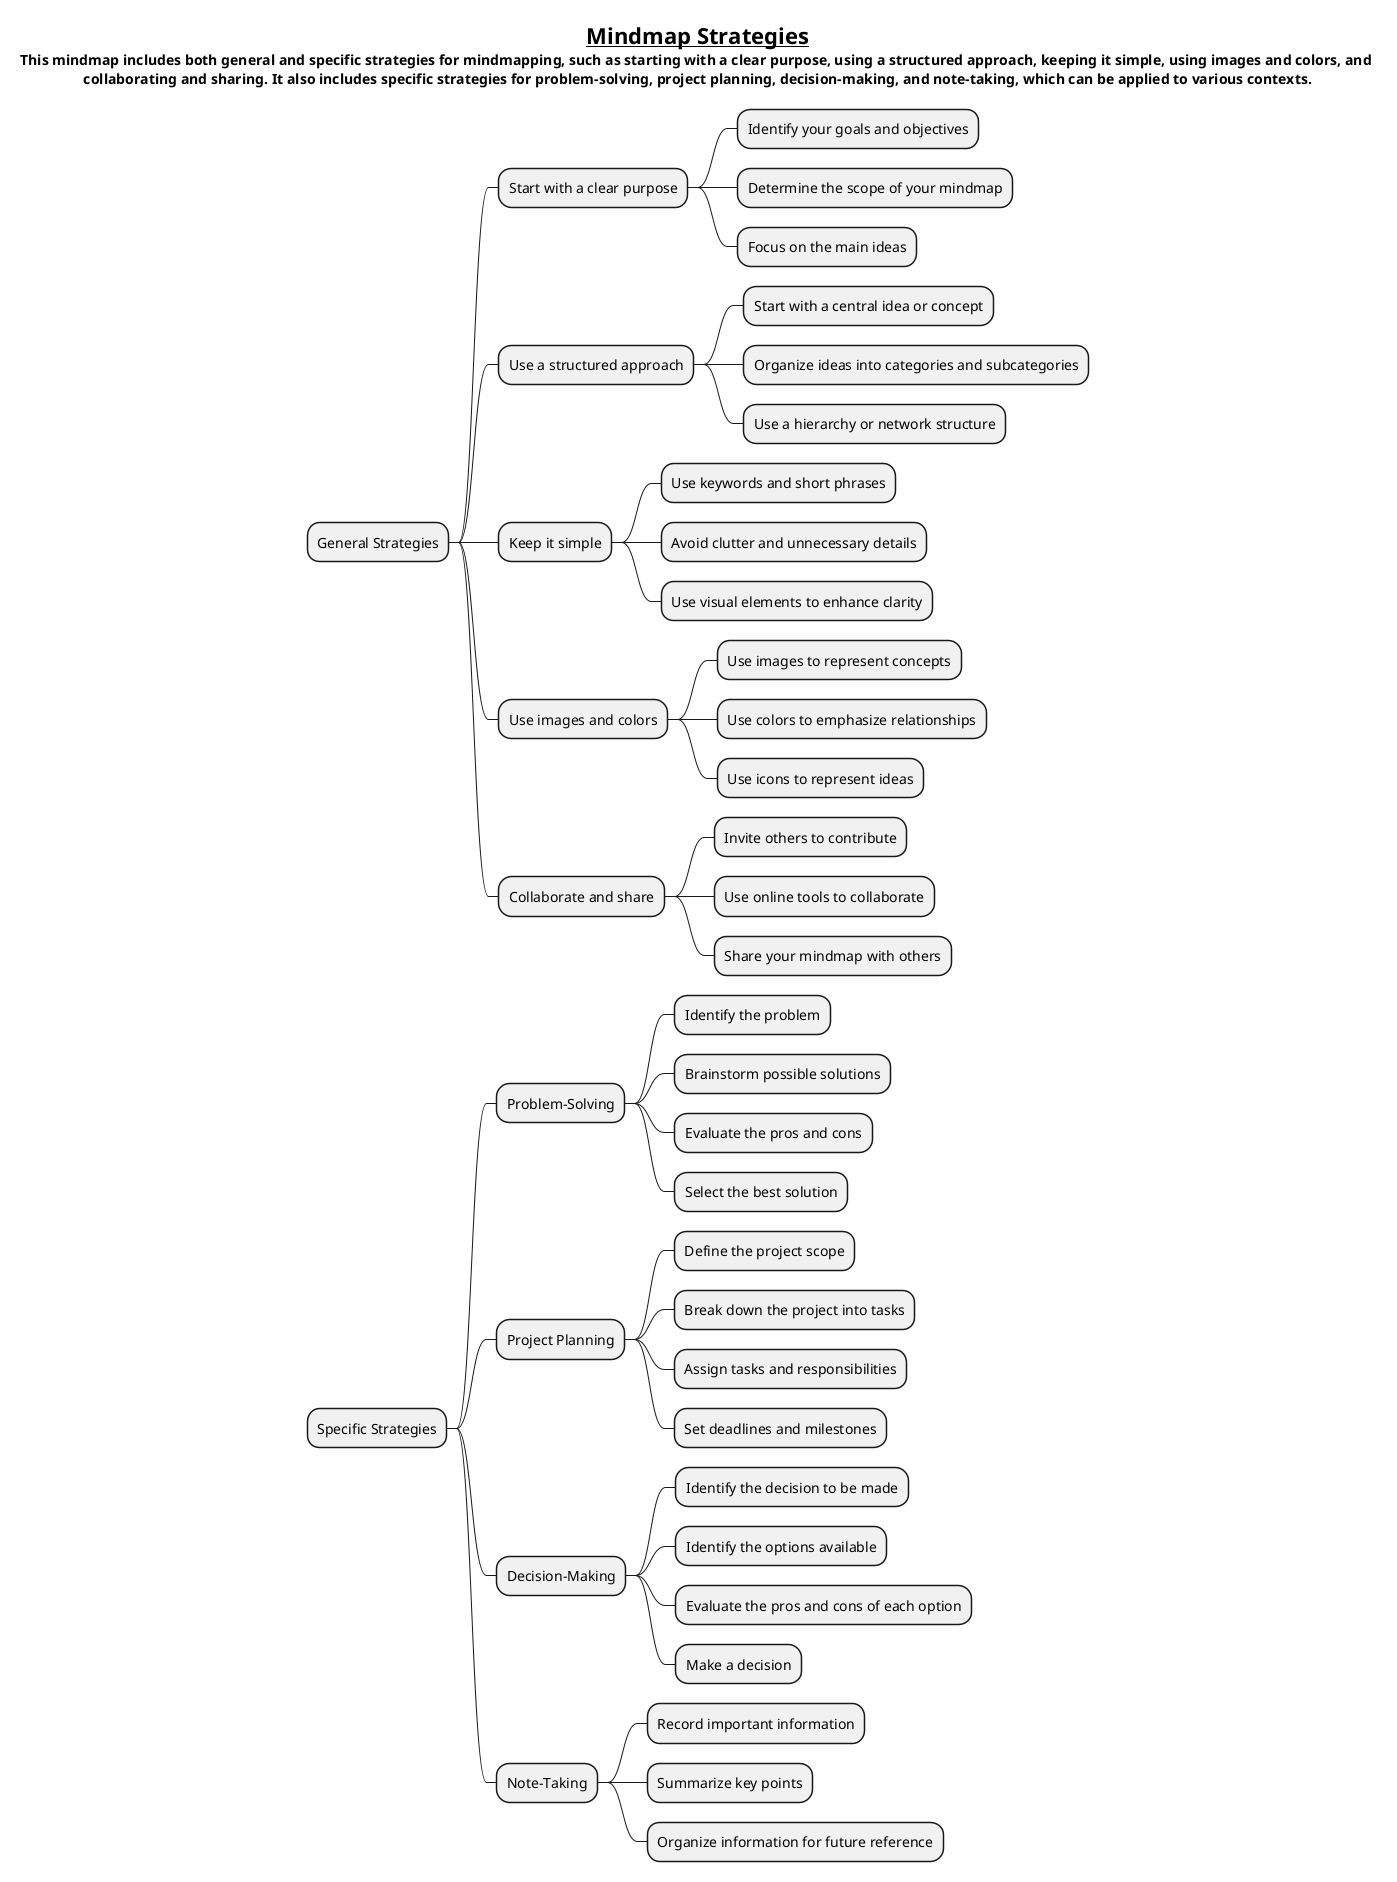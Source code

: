 @startmindmap
title = __Mindmap Strategies__ \nThis mindmap includes both general and specific strategies for mindmapping, such as starting with a clear purpose, using a structured approach, keeping it simple, using images and colors, and \ncollaborating and sharing. It also includes specific strategies for problem-solving, project planning, decision-making, and note-taking, which can be applied to various contexts.





* General Strategies
** Start with a clear purpose
*** Identify your goals and objectives
*** Determine the scope of your mindmap
*** Focus on the main ideas
** Use a structured approach
*** Start with a central idea or concept
*** Organize ideas into categories and subcategories
*** Use a hierarchy or network structure
** Keep it simple
*** Use keywords and short phrases
*** Avoid clutter and unnecessary details
*** Use visual elements to enhance clarity
** Use images and colors
*** Use images to represent concepts
*** Use colors to emphasize relationships
*** Use icons to represent ideas
** Collaborate and share
*** Invite others to contribute
*** Use online tools to collaborate
*** Share your mindmap with others

* Specific Strategies
** Problem-Solving
*** Identify the problem
*** Brainstorm possible solutions
*** Evaluate the pros and cons
*** Select the best solution
** Project Planning
*** Define the project scope
*** Break down the project into tasks
*** Assign tasks and responsibilities
*** Set deadlines and milestones
** Decision-Making
*** Identify the decision to be made
*** Identify the options available
*** Evaluate the pros and cons of each option
*** Make a decision
** Note-Taking
*** Record important information
*** Summarize key points
*** Organize information for future reference
@endmindmap
